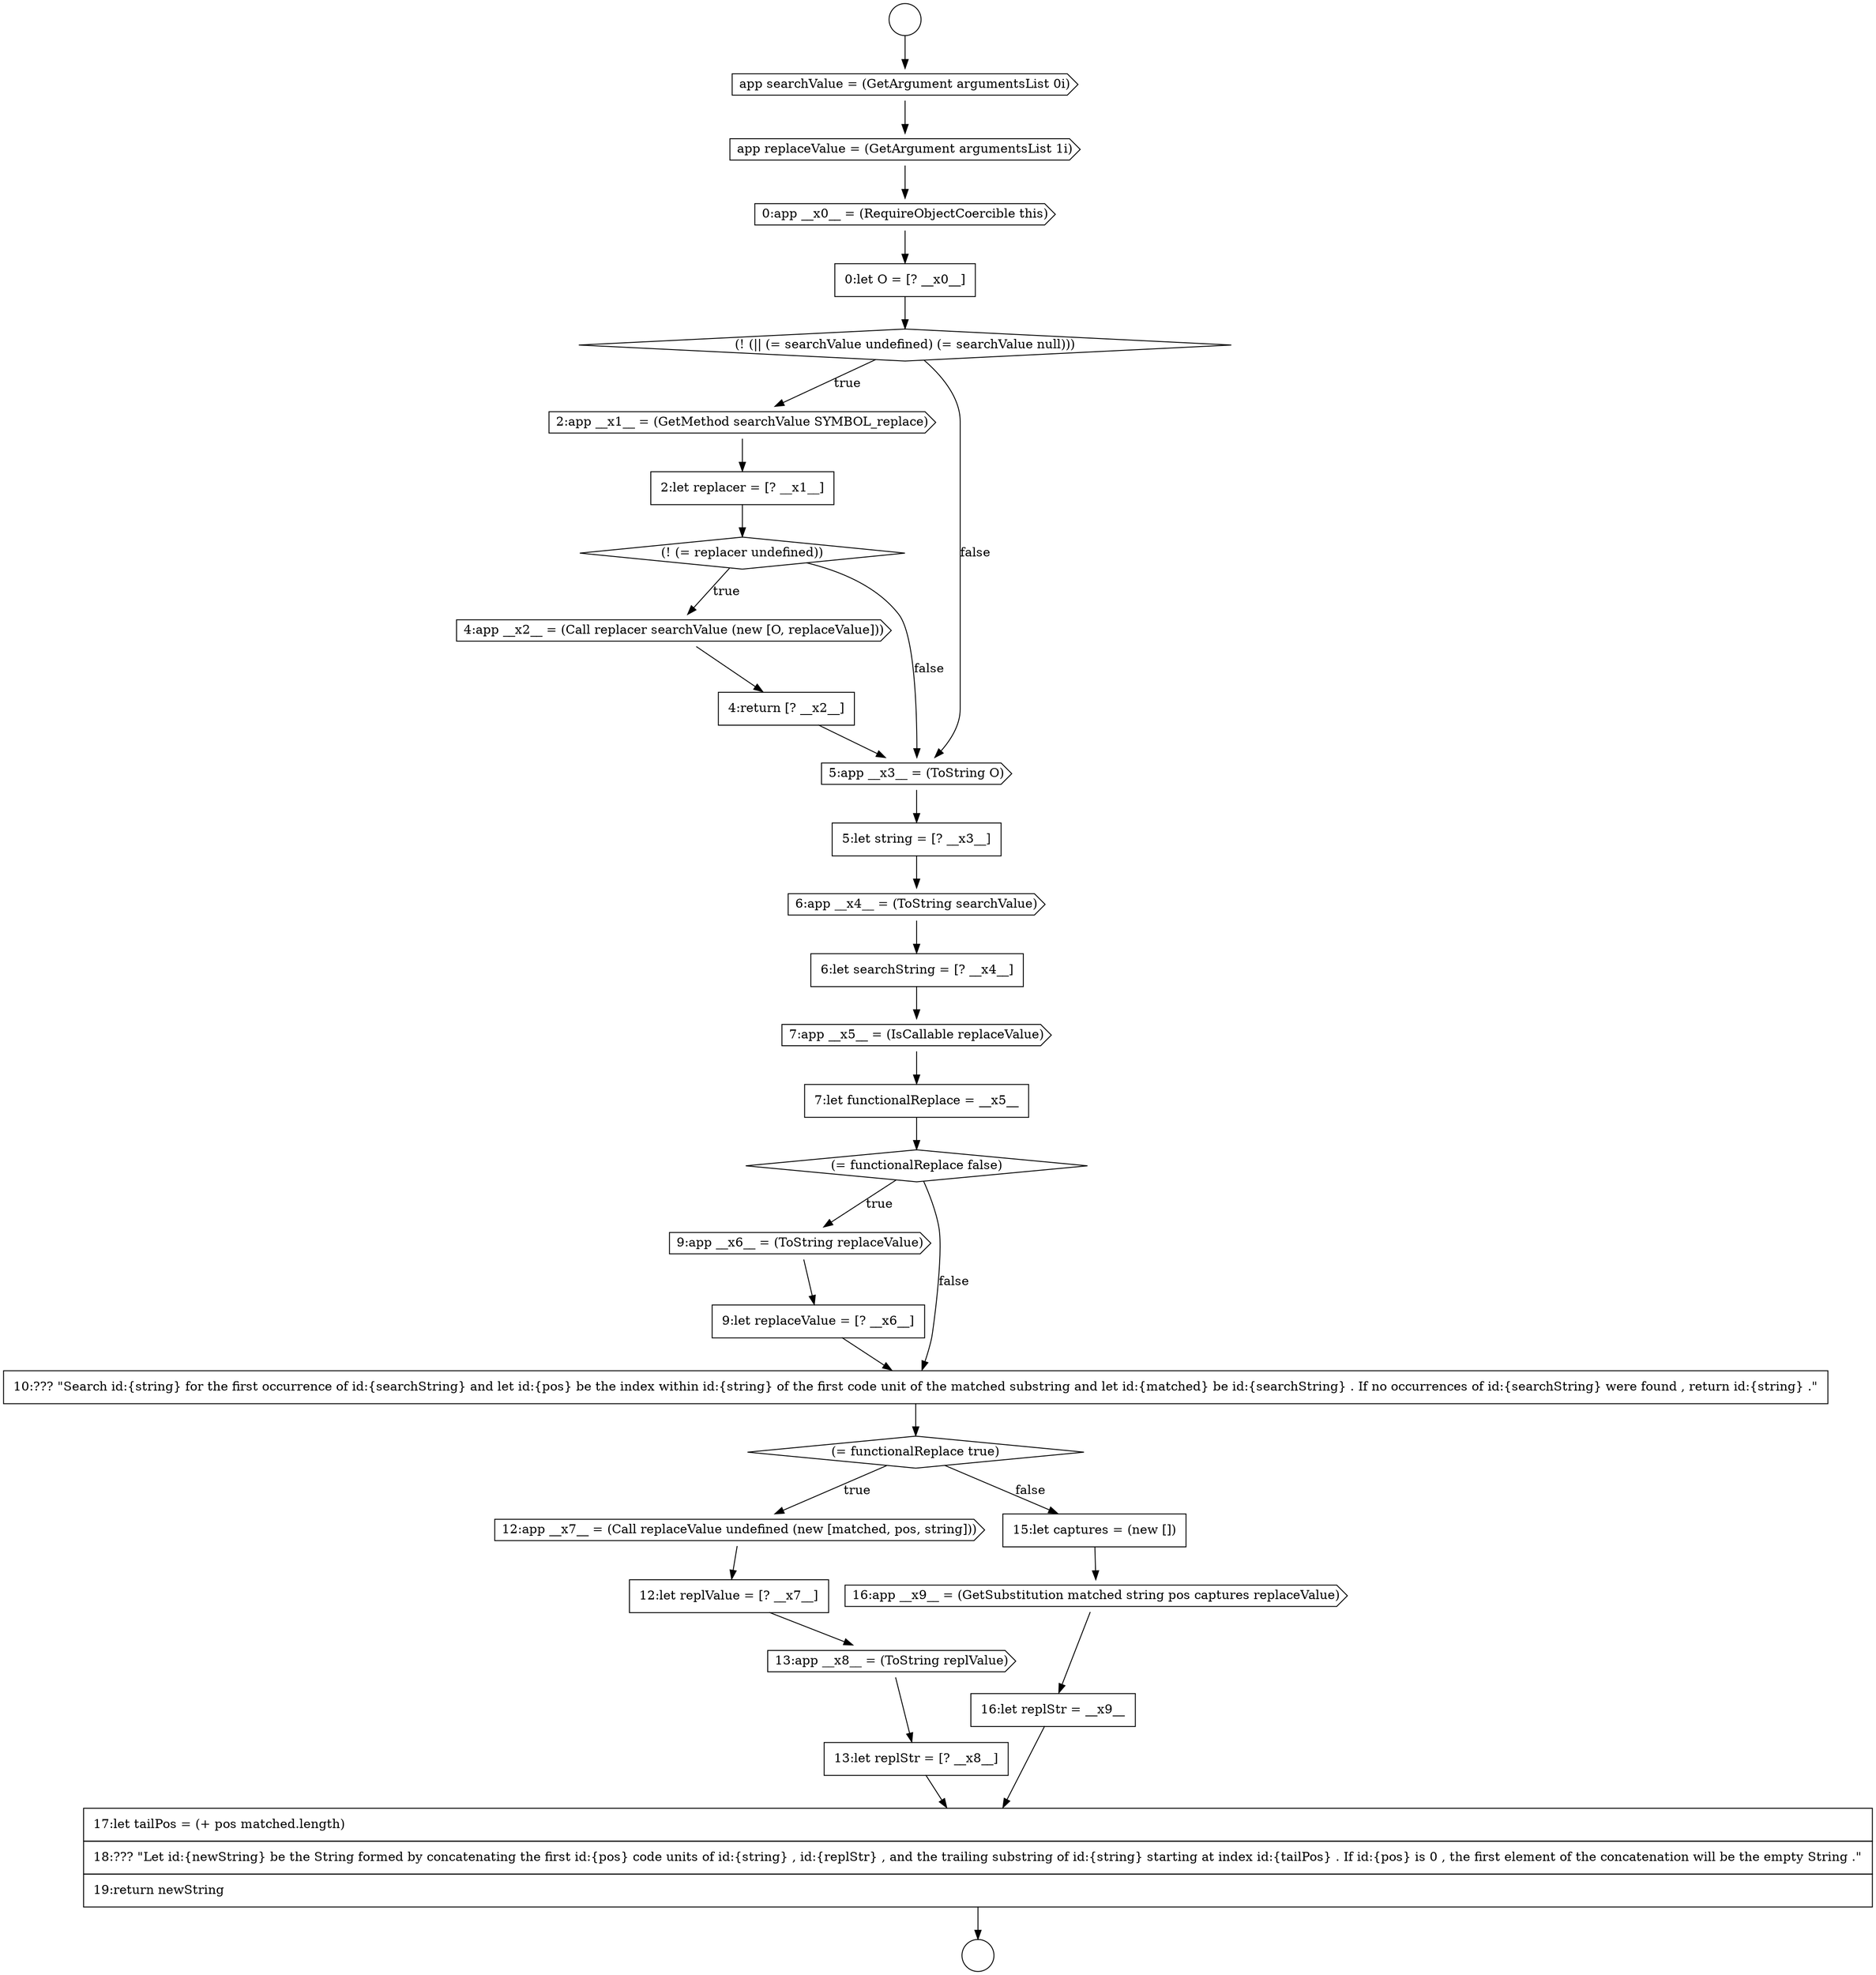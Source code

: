 digraph {
  node12109 [shape=cds, label=<<font color="black">16:app __x9__ = (GetSubstitution matched string pos captures replaceValue)</font>> color="black" fillcolor="white" style=filled]
  node12097 [shape=cds, label=<<font color="black">7:app __x5__ = (IsCallable replaceValue)</font>> color="black" fillcolor="white" style=filled]
  node12105 [shape=none, margin=0, label=<<font color="black">
    <table border="0" cellborder="1" cellspacing="0" cellpadding="10">
      <tr><td align="left">12:let replValue = [? __x7__]</td></tr>
    </table>
  </font>> color="black" fillcolor="white" style=filled]
  node12100 [shape=cds, label=<<font color="black">9:app __x6__ = (ToString replaceValue)</font>> color="black" fillcolor="white" style=filled]
  node12095 [shape=cds, label=<<font color="black">6:app __x4__ = (ToString searchValue)</font>> color="black" fillcolor="white" style=filled]
  node12091 [shape=cds, label=<<font color="black">4:app __x2__ = (Call replacer searchValue (new [O, replaceValue]))</font>> color="black" fillcolor="white" style=filled]
  node12104 [shape=cds, label=<<font color="black">12:app __x7__ = (Call replaceValue undefined (new [matched, pos, string]))</font>> color="black" fillcolor="white" style=filled]
  node12099 [shape=diamond, label=<<font color="black">(= functionalReplace false)</font>> color="black" fillcolor="white" style=filled]
  node12111 [shape=none, margin=0, label=<<font color="black">
    <table border="0" cellborder="1" cellspacing="0" cellpadding="10">
      <tr><td align="left">17:let tailPos = (+ pos matched.length)</td></tr>
      <tr><td align="left">18:??? &quot;Let id:{newString} be the String formed by concatenating the first id:{pos} code units of id:{string} , id:{replStr} , and the trailing substring of id:{string} starting at index id:{tailPos} . If id:{pos} is 0 , the first element of the concatenation will be the empty String .&quot;</td></tr>
      <tr><td align="left">19:return newString</td></tr>
    </table>
  </font>> color="black" fillcolor="white" style=filled]
  node12107 [shape=none, margin=0, label=<<font color="black">
    <table border="0" cellborder="1" cellspacing="0" cellpadding="10">
      <tr><td align="left">13:let replStr = [? __x8__]</td></tr>
    </table>
  </font>> color="black" fillcolor="white" style=filled]
  node12102 [shape=none, margin=0, label=<<font color="black">
    <table border="0" cellborder="1" cellspacing="0" cellpadding="10">
      <tr><td align="left">10:??? &quot;Search id:{string} for the first occurrence of id:{searchString} and let id:{pos} be the index within id:{string} of the first code unit of the matched substring and let id:{matched} be id:{searchString} . If no occurrences of id:{searchString} were found , return id:{string} .&quot;</td></tr>
    </table>
  </font>> color="black" fillcolor="white" style=filled]
  node12085 [shape=cds, label=<<font color="black">0:app __x0__ = (RequireObjectCoercible this)</font>> color="black" fillcolor="white" style=filled]
  node12094 [shape=none, margin=0, label=<<font color="black">
    <table border="0" cellborder="1" cellspacing="0" cellpadding="10">
      <tr><td align="left">5:let string = [? __x3__]</td></tr>
    </table>
  </font>> color="black" fillcolor="white" style=filled]
  node12084 [shape=cds, label=<<font color="black">app replaceValue = (GetArgument argumentsList 1i)</font>> color="black" fillcolor="white" style=filled]
  node12089 [shape=none, margin=0, label=<<font color="black">
    <table border="0" cellborder="1" cellspacing="0" cellpadding="10">
      <tr><td align="left">2:let replacer = [? __x1__]</td></tr>
    </table>
  </font>> color="black" fillcolor="white" style=filled]
  node12090 [shape=diamond, label=<<font color="black">(! (= replacer undefined))</font>> color="black" fillcolor="white" style=filled]
  node12101 [shape=none, margin=0, label=<<font color="black">
    <table border="0" cellborder="1" cellspacing="0" cellpadding="10">
      <tr><td align="left">9:let replaceValue = [? __x6__]</td></tr>
    </table>
  </font>> color="black" fillcolor="white" style=filled]
  node12110 [shape=none, margin=0, label=<<font color="black">
    <table border="0" cellborder="1" cellspacing="0" cellpadding="10">
      <tr><td align="left">16:let replStr = __x9__</td></tr>
    </table>
  </font>> color="black" fillcolor="white" style=filled]
  node12083 [shape=cds, label=<<font color="black">app searchValue = (GetArgument argumentsList 0i)</font>> color="black" fillcolor="white" style=filled]
  node12106 [shape=cds, label=<<font color="black">13:app __x8__ = (ToString replValue)</font>> color="black" fillcolor="white" style=filled]
  node12087 [shape=diamond, label=<<font color="black">(! (|| (= searchValue undefined) (= searchValue null)))</font>> color="black" fillcolor="white" style=filled]
  node12082 [shape=circle label=" " color="black" fillcolor="white" style=filled]
  node12096 [shape=none, margin=0, label=<<font color="black">
    <table border="0" cellborder="1" cellspacing="0" cellpadding="10">
      <tr><td align="left">6:let searchString = [? __x4__]</td></tr>
    </table>
  </font>> color="black" fillcolor="white" style=filled]
  node12092 [shape=none, margin=0, label=<<font color="black">
    <table border="0" cellborder="1" cellspacing="0" cellpadding="10">
      <tr><td align="left">4:return [? __x2__]</td></tr>
    </table>
  </font>> color="black" fillcolor="white" style=filled]
  node12086 [shape=none, margin=0, label=<<font color="black">
    <table border="0" cellborder="1" cellspacing="0" cellpadding="10">
      <tr><td align="left">0:let O = [? __x0__]</td></tr>
    </table>
  </font>> color="black" fillcolor="white" style=filled]
  node12088 [shape=cds, label=<<font color="black">2:app __x1__ = (GetMethod searchValue SYMBOL_replace)</font>> color="black" fillcolor="white" style=filled]
  node12103 [shape=diamond, label=<<font color="black">(= functionalReplace true)</font>> color="black" fillcolor="white" style=filled]
  node12093 [shape=cds, label=<<font color="black">5:app __x3__ = (ToString O)</font>> color="black" fillcolor="white" style=filled]
  node12098 [shape=none, margin=0, label=<<font color="black">
    <table border="0" cellborder="1" cellspacing="0" cellpadding="10">
      <tr><td align="left">7:let functionalReplace = __x5__</td></tr>
    </table>
  </font>> color="black" fillcolor="white" style=filled]
  node12108 [shape=none, margin=0, label=<<font color="black">
    <table border="0" cellborder="1" cellspacing="0" cellpadding="10">
      <tr><td align="left">15:let captures = (new [])</td></tr>
    </table>
  </font>> color="black" fillcolor="white" style=filled]
  node12081 [shape=circle label=" " color="black" fillcolor="white" style=filled]
  node12087 -> node12088 [label=<<font color="black">true</font>> color="black"]
  node12087 -> node12093 [label=<<font color="black">false</font>> color="black"]
  node12110 -> node12111 [ color="black"]
  node12091 -> node12092 [ color="black"]
  node12083 -> node12084 [ color="black"]
  node12107 -> node12111 [ color="black"]
  node12105 -> node12106 [ color="black"]
  node12094 -> node12095 [ color="black"]
  node12097 -> node12098 [ color="black"]
  node12106 -> node12107 [ color="black"]
  node12089 -> node12090 [ color="black"]
  node12081 -> node12083 [ color="black"]
  node12085 -> node12086 [ color="black"]
  node12103 -> node12104 [label=<<font color="black">true</font>> color="black"]
  node12103 -> node12108 [label=<<font color="black">false</font>> color="black"]
  node12111 -> node12082 [ color="black"]
  node12109 -> node12110 [ color="black"]
  node12101 -> node12102 [ color="black"]
  node12099 -> node12100 [label=<<font color="black">true</font>> color="black"]
  node12099 -> node12102 [label=<<font color="black">false</font>> color="black"]
  node12086 -> node12087 [ color="black"]
  node12108 -> node12109 [ color="black"]
  node12100 -> node12101 [ color="black"]
  node12084 -> node12085 [ color="black"]
  node12096 -> node12097 [ color="black"]
  node12102 -> node12103 [ color="black"]
  node12104 -> node12105 [ color="black"]
  node12093 -> node12094 [ color="black"]
  node12092 -> node12093 [ color="black"]
  node12090 -> node12091 [label=<<font color="black">true</font>> color="black"]
  node12090 -> node12093 [label=<<font color="black">false</font>> color="black"]
  node12095 -> node12096 [ color="black"]
  node12088 -> node12089 [ color="black"]
  node12098 -> node12099 [ color="black"]
}
